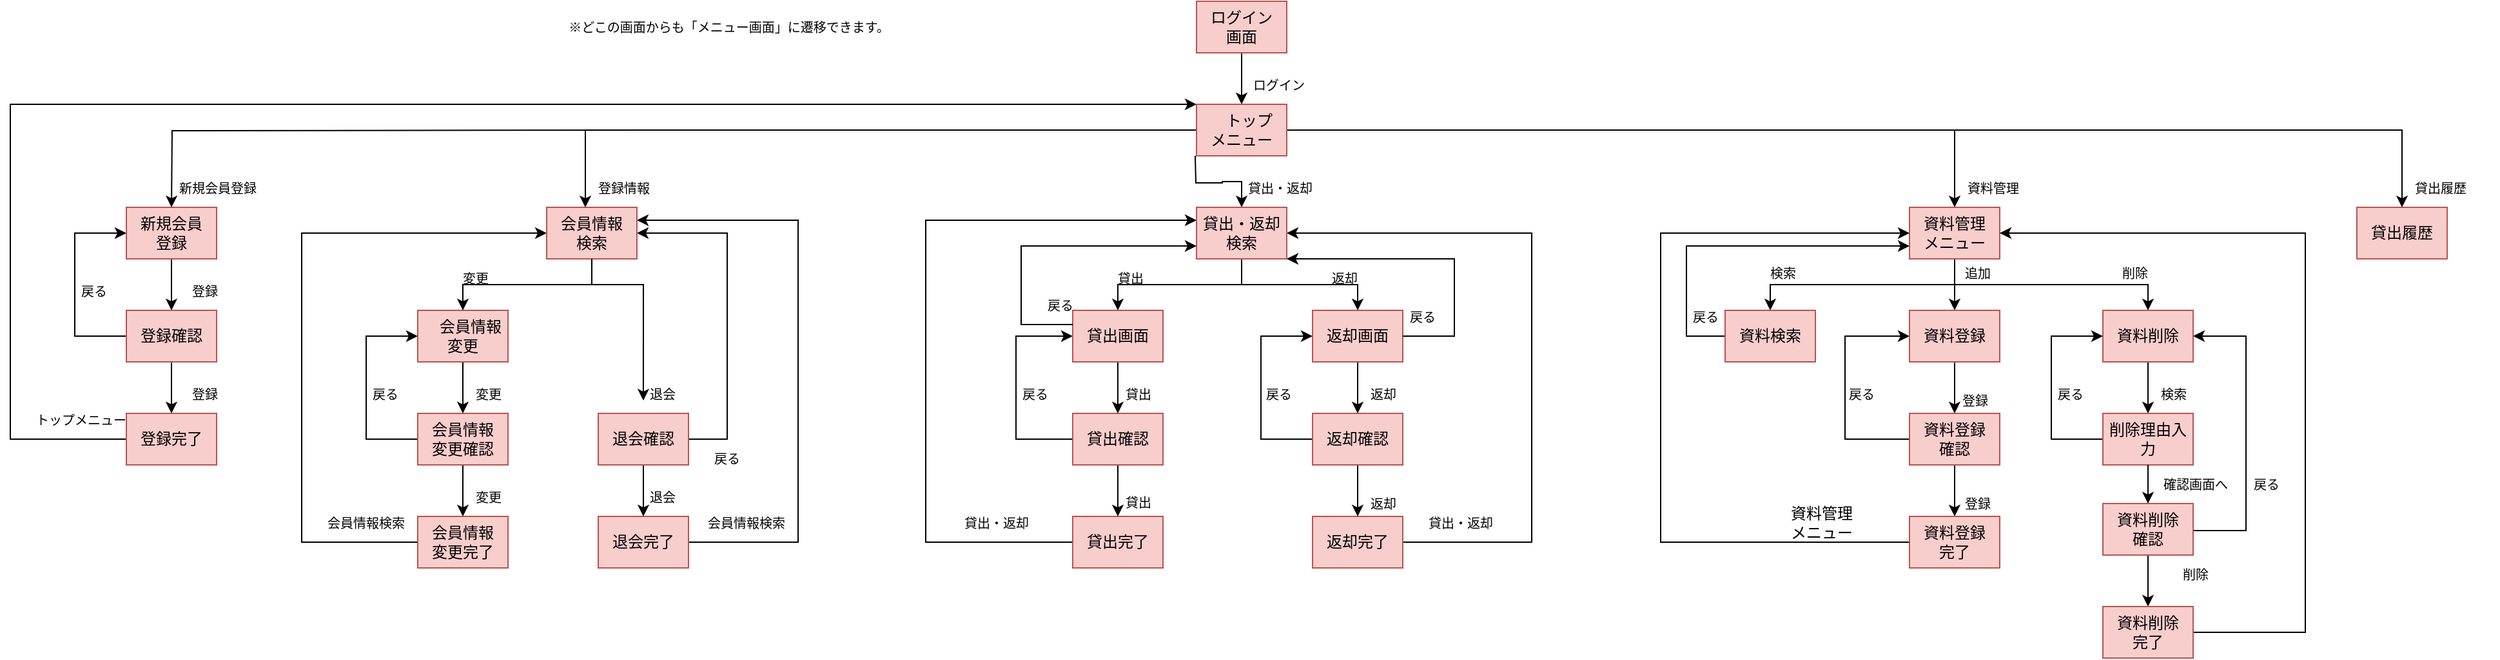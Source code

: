 <mxfile version="18.0.6" type="device"><diagram id="9Nh7tgNJUgiYz6PCQQQp" name="ページ1"><mxGraphModel dx="2391" dy="991" grid="1" gridSize="10" guides="1" tooltips="1" connect="1" arrows="1" fold="1" page="1" pageScale="1" pageWidth="827" pageHeight="1169" math="0" shadow="0"><root><mxCell id="0"/><mxCell id="1" parent="0"/><mxCell id="ma3oGzCHcFmiAK78a1HV-48" style="edgeStyle=orthogonalEdgeStyle;rounded=0;orthogonalLoop=1;jettySize=auto;html=1;exitX=0.5;exitY=1;exitDx=0;exitDy=0;entryX=0.5;entryY=0;entryDx=0;entryDy=0;fontSize=8;" parent="1" source="7upIanebilBCot8966fq-4" target="ma3oGzCHcFmiAK78a1HV-42" edge="1"><mxGeometry relative="1" as="geometry"/></mxCell><mxCell id="7upIanebilBCot8966fq-4" value="ログイン&lt;br&gt;画面" style="rounded=0;whiteSpace=wrap;html=1;fillColor=#f8cecc;strokeColor=#b85450;" parent="1" vertex="1"><mxGeometry x="520" y="40" width="70" height="40" as="geometry"/></mxCell><mxCell id="ma3oGzCHcFmiAK78a1HV-76" style="edgeStyle=orthogonalEdgeStyle;rounded=0;orthogonalLoop=1;jettySize=auto;html=1;fontSize=8;" parent="1" source="7upIanebilBCot8966fq-5" target="ma3oGzCHcFmiAK78a1HV-30" edge="1"><mxGeometry relative="1" as="geometry"><Array as="points"><mxPoint x="1108" y="260"/><mxPoint x="965" y="260"/></Array></mxGeometry></mxCell><mxCell id="ma3oGzCHcFmiAK78a1HV-77" style="edgeStyle=orthogonalEdgeStyle;rounded=0;orthogonalLoop=1;jettySize=auto;html=1;entryX=0.5;entryY=0;entryDx=0;entryDy=0;fontSize=8;" parent="1" source="7upIanebilBCot8966fq-5" target="ma3oGzCHcFmiAK78a1HV-29" edge="1"><mxGeometry relative="1" as="geometry"><Array as="points"><mxPoint x="1108" y="250"/><mxPoint x="1108" y="250"/></Array></mxGeometry></mxCell><mxCell id="ma3oGzCHcFmiAK78a1HV-78" style="edgeStyle=orthogonalEdgeStyle;rounded=0;orthogonalLoop=1;jettySize=auto;html=1;fontSize=8;" parent="1" source="7upIanebilBCot8966fq-5" target="ma3oGzCHcFmiAK78a1HV-27" edge="1"><mxGeometry relative="1" as="geometry"><Array as="points"><mxPoint x="1108" y="260"/><mxPoint x="1258" y="260"/></Array></mxGeometry></mxCell><mxCell id="7upIanebilBCot8966fq-5" value="資料管理&lt;br&gt;メニュー" style="rounded=0;whiteSpace=wrap;html=1;fillColor=#f8cecc;strokeColor=#b85450;" parent="1" vertex="1"><mxGeometry x="1073" y="200" width="70" height="40" as="geometry"/></mxCell><mxCell id="ma3oGzCHcFmiAK78a1HV-50" value="" style="edgeStyle=orthogonalEdgeStyle;rounded=0;orthogonalLoop=1;jettySize=auto;html=1;fontSize=8;" parent="1" target="ma3oGzCHcFmiAK78a1HV-41" edge="1"><mxGeometry relative="1" as="geometry"><mxPoint x="519" y="160" as="sourcePoint"/></mxGeometry></mxCell><mxCell id="7upIanebilBCot8966fq-130" value="" style="edgeStyle=orthogonalEdgeStyle;rounded=0;orthogonalLoop=1;jettySize=auto;html=1;" parent="1" edge="1"><mxGeometry relative="1" as="geometry"><mxPoint x="690" y="565" as="targetPoint"/></mxGeometry></mxCell><mxCell id="7upIanebilBCot8966fq-110" style="edgeStyle=orthogonalEdgeStyle;rounded=0;orthogonalLoop=1;jettySize=auto;html=1;entryX=0.5;entryY=0;entryDx=0;entryDy=0;" parent="1" edge="1"><mxGeometry relative="1" as="geometry"><Array as="points"><mxPoint x="420" y="365"/></Array><mxPoint x="420" y="465" as="targetPoint"/></mxGeometry></mxCell><mxCell id="7upIanebilBCot8966fq-131" value="" style="edgeStyle=orthogonalEdgeStyle;rounded=0;orthogonalLoop=1;jettySize=auto;html=1;" parent="1" edge="1"><mxGeometry relative="1" as="geometry"><mxPoint x="780" y="565" as="targetPoint"/></mxGeometry></mxCell><mxCell id="7upIanebilBCot8966fq-129" value="" style="edgeStyle=orthogonalEdgeStyle;rounded=0;orthogonalLoop=1;jettySize=auto;html=1;" parent="1" edge="1"><mxGeometry relative="1" as="geometry"><mxPoint x="600" y="565" as="targetPoint"/></mxGeometry></mxCell><mxCell id="ma3oGzCHcFmiAK78a1HV-145" value="" style="edgeStyle=orthogonalEdgeStyle;rounded=0;orthogonalLoop=1;jettySize=auto;html=1;fontSize=10;entryX=0;entryY=0.25;entryDx=0;entryDy=0;" parent="1" source="ma3oGzCHcFmiAK78a1HV-13" target="ma3oGzCHcFmiAK78a1HV-41" edge="1"><mxGeometry relative="1" as="geometry"><mxPoint x="340" y="200" as="targetPoint"/><Array as="points"><mxPoint x="310" y="460"/><mxPoint x="310" y="210"/></Array></mxGeometry></mxCell><mxCell id="ma3oGzCHcFmiAK78a1HV-13" value="貸出完了" style="rounded=0;whiteSpace=wrap;html=1;fillColor=#f8cecc;strokeColor=#b85450;" parent="1" vertex="1"><mxGeometry x="424" y="440" width="70" height="40" as="geometry"/></mxCell><mxCell id="hoo5mwHV1WAiDPRfAtjL-21" style="edgeStyle=orthogonalEdgeStyle;rounded=0;orthogonalLoop=1;jettySize=auto;html=1;entryX=1;entryY=0.5;entryDx=0;entryDy=0;" parent="1" source="ma3oGzCHcFmiAK78a1HV-15" target="ma3oGzCHcFmiAK78a1HV-41" edge="1"><mxGeometry relative="1" as="geometry"><mxPoint x="800" y="220" as="targetPoint"/><Array as="points"><mxPoint x="780" y="460"/><mxPoint x="780" y="220"/></Array></mxGeometry></mxCell><mxCell id="ma3oGzCHcFmiAK78a1HV-15" value="返却完了" style="rounded=0;whiteSpace=wrap;html=1;fillColor=#f8cecc;strokeColor=#b85450;" parent="1" vertex="1"><mxGeometry x="610" y="440" width="70" height="40" as="geometry"/></mxCell><mxCell id="ma3oGzCHcFmiAK78a1HV-140" value="" style="edgeStyle=orthogonalEdgeStyle;rounded=0;orthogonalLoop=1;jettySize=auto;html=1;fontSize=10;entryX=0;entryY=0.5;entryDx=0;entryDy=0;" parent="1" source="ma3oGzCHcFmiAK78a1HV-16" target="ma3oGzCHcFmiAK78a1HV-32" edge="1"><mxGeometry relative="1" as="geometry"><mxPoint x="-164" y="230" as="targetPoint"/><Array as="points"><mxPoint x="-174" y="460"/><mxPoint x="-174" y="220"/></Array></mxGeometry></mxCell><mxCell id="ma3oGzCHcFmiAK78a1HV-16" value="会員情報&lt;br&gt;変更完了" style="rounded=0;whiteSpace=wrap;html=1;fillColor=#f8cecc;strokeColor=#b85450;" parent="1" vertex="1"><mxGeometry x="-84" y="440" width="70" height="40" as="geometry"/></mxCell><mxCell id="ma3oGzCHcFmiAK78a1HV-141" value="" style="edgeStyle=orthogonalEdgeStyle;rounded=0;orthogonalLoop=1;jettySize=auto;html=1;fontSize=10;entryX=1;entryY=0.25;entryDx=0;entryDy=0;" parent="1" source="ma3oGzCHcFmiAK78a1HV-17" target="ma3oGzCHcFmiAK78a1HV-32" edge="1"><mxGeometry relative="1" as="geometry"><mxPoint x="171" y="230" as="targetPoint"/><Array as="points"><mxPoint x="211" y="460"/><mxPoint x="211" y="210"/></Array></mxGeometry></mxCell><mxCell id="ma3oGzCHcFmiAK78a1HV-17" value="退会完了" style="rounded=0;whiteSpace=wrap;html=1;fillColor=#f8cecc;strokeColor=#b85450;" parent="1" vertex="1"><mxGeometry x="56" y="440" width="70" height="40" as="geometry"/></mxCell><mxCell id="ma3oGzCHcFmiAK78a1HV-64" value="" style="edgeStyle=orthogonalEdgeStyle;rounded=0;orthogonalLoop=1;jettySize=auto;html=1;fontSize=8;" parent="1" source="ma3oGzCHcFmiAK78a1HV-18" target="ma3oGzCHcFmiAK78a1HV-17" edge="1"><mxGeometry relative="1" as="geometry"/></mxCell><mxCell id="ma3oGzCHcFmiAK78a1HV-100" style="edgeStyle=orthogonalEdgeStyle;rounded=0;orthogonalLoop=1;jettySize=auto;html=1;fontSize=10;" parent="1" source="ma3oGzCHcFmiAK78a1HV-18" target="ma3oGzCHcFmiAK78a1HV-32" edge="1"><mxGeometry relative="1" as="geometry"><Array as="points"><mxPoint x="156" y="380"/><mxPoint x="156" y="220"/></Array><mxPoint x="106" y="220" as="targetPoint"/></mxGeometry></mxCell><mxCell id="ma3oGzCHcFmiAK78a1HV-18" value="退会確認" style="rounded=0;whiteSpace=wrap;html=1;fillColor=#f8cecc;strokeColor=#b85450;" parent="1" vertex="1"><mxGeometry x="56" y="360" width="70" height="40" as="geometry"/></mxCell><mxCell id="ma3oGzCHcFmiAK78a1HV-62" value="" style="edgeStyle=orthogonalEdgeStyle;rounded=0;orthogonalLoop=1;jettySize=auto;html=1;fontSize=8;" parent="1" source="ma3oGzCHcFmiAK78a1HV-19" target="ma3oGzCHcFmiAK78a1HV-16" edge="1"><mxGeometry relative="1" as="geometry"/></mxCell><mxCell id="ma3oGzCHcFmiAK78a1HV-96" style="edgeStyle=orthogonalEdgeStyle;rounded=0;orthogonalLoop=1;jettySize=auto;html=1;entryX=0;entryY=0.5;entryDx=0;entryDy=0;fontSize=10;" parent="1" source="ma3oGzCHcFmiAK78a1HV-19" target="ma3oGzCHcFmiAK78a1HV-24" edge="1"><mxGeometry relative="1" as="geometry"><Array as="points"><mxPoint x="-124" y="380"/><mxPoint x="-124" y="300"/></Array></mxGeometry></mxCell><mxCell id="ma3oGzCHcFmiAK78a1HV-19" value="会員情報&lt;br&gt;変更確認" style="rounded=0;whiteSpace=wrap;html=1;fillColor=#f8cecc;strokeColor=#b85450;" parent="1" vertex="1"><mxGeometry x="-84" y="360" width="70" height="40" as="geometry"/></mxCell><mxCell id="ma3oGzCHcFmiAK78a1HV-73" value="" style="edgeStyle=orthogonalEdgeStyle;rounded=0;orthogonalLoop=1;jettySize=auto;html=1;fontSize=8;" parent="1" source="ma3oGzCHcFmiAK78a1HV-20" edge="1"><mxGeometry relative="1" as="geometry"><mxPoint x="645" y="440" as="targetPoint"/></mxGeometry></mxCell><mxCell id="ma3oGzCHcFmiAK78a1HV-112" style="edgeStyle=orthogonalEdgeStyle;rounded=0;orthogonalLoop=1;jettySize=auto;html=1;entryX=0;entryY=0.5;entryDx=0;entryDy=0;fontSize=10;" parent="1" source="ma3oGzCHcFmiAK78a1HV-20" target="ma3oGzCHcFmiAK78a1HV-23" edge="1"><mxGeometry relative="1" as="geometry"><Array as="points"><mxPoint x="570" y="380"/><mxPoint x="570" y="300"/></Array></mxGeometry></mxCell><mxCell id="ma3oGzCHcFmiAK78a1HV-20" value="返却確認&lt;br&gt;" style="rounded=0;whiteSpace=wrap;html=1;fillColor=#f8cecc;strokeColor=#b85450;" parent="1" vertex="1"><mxGeometry x="610" y="360" width="70" height="40" as="geometry"/></mxCell><mxCell id="ma3oGzCHcFmiAK78a1HV-110" style="edgeStyle=orthogonalEdgeStyle;rounded=0;orthogonalLoop=1;jettySize=auto;html=1;entryX=0;entryY=0.5;entryDx=0;entryDy=0;fontSize=10;" parent="1" source="ma3oGzCHcFmiAK78a1HV-21" target="ma3oGzCHcFmiAK78a1HV-22" edge="1"><mxGeometry relative="1" as="geometry"><Array as="points"><mxPoint x="380" y="380"/><mxPoint x="380" y="300"/></Array></mxGeometry></mxCell><mxCell id="pxoUyYIL2B-OBRrhjIuP-4" style="edgeStyle=orthogonalEdgeStyle;rounded=0;orthogonalLoop=1;jettySize=auto;html=1;entryX=0.5;entryY=0;entryDx=0;entryDy=0;" parent="1" source="ma3oGzCHcFmiAK78a1HV-21" target="ma3oGzCHcFmiAK78a1HV-13" edge="1"><mxGeometry relative="1" as="geometry"/></mxCell><mxCell id="ma3oGzCHcFmiAK78a1HV-21" value="貸出確認" style="rounded=0;whiteSpace=wrap;html=1;fillColor=#f8cecc;strokeColor=#b85450;" parent="1" vertex="1"><mxGeometry x="424" y="360" width="70" height="40" as="geometry"/></mxCell><mxCell id="ma3oGzCHcFmiAK78a1HV-67" value="" style="edgeStyle=orthogonalEdgeStyle;rounded=0;orthogonalLoop=1;jettySize=auto;html=1;fontSize=8;" parent="1" source="ma3oGzCHcFmiAK78a1HV-22" target="ma3oGzCHcFmiAK78a1HV-21" edge="1"><mxGeometry relative="1" as="geometry"/></mxCell><mxCell id="ma3oGzCHcFmiAK78a1HV-22" value="貸出画面" style="rounded=0;whiteSpace=wrap;html=1;fillColor=#f8cecc;strokeColor=#b85450;" parent="1" vertex="1"><mxGeometry x="424" y="280" width="70" height="40" as="geometry"/></mxCell><mxCell id="ma3oGzCHcFmiAK78a1HV-72" value="" style="edgeStyle=orthogonalEdgeStyle;rounded=0;orthogonalLoop=1;jettySize=auto;html=1;fontSize=8;" parent="1" source="ma3oGzCHcFmiAK78a1HV-23" target="ma3oGzCHcFmiAK78a1HV-20" edge="1"><mxGeometry relative="1" as="geometry"/></mxCell><mxCell id="ma3oGzCHcFmiAK78a1HV-23" value="返却画面" style="rounded=0;whiteSpace=wrap;html=1;fillColor=#f8cecc;strokeColor=#b85450;" parent="1" vertex="1"><mxGeometry x="610" y="280" width="70" height="40" as="geometry"/></mxCell><mxCell id="ma3oGzCHcFmiAK78a1HV-61" value="" style="edgeStyle=orthogonalEdgeStyle;rounded=0;orthogonalLoop=1;jettySize=auto;html=1;fontSize=8;" parent="1" source="ma3oGzCHcFmiAK78a1HV-24" target="ma3oGzCHcFmiAK78a1HV-19" edge="1"><mxGeometry relative="1" as="geometry"/></mxCell><mxCell id="ma3oGzCHcFmiAK78a1HV-24" value="　会員情報　変更" style="rounded=0;whiteSpace=wrap;html=1;fillColor=#f8cecc;strokeColor=#b85450;" parent="1" vertex="1"><mxGeometry x="-84" y="280" width="70" height="40" as="geometry"/></mxCell><mxCell id="ma3oGzCHcFmiAK78a1HV-82" value="" style="edgeStyle=orthogonalEdgeStyle;rounded=0;orthogonalLoop=1;jettySize=auto;html=1;fontSize=8;" parent="1" source="ma3oGzCHcFmiAK78a1HV-26" target="ma3oGzCHcFmiAK78a1HV-44" edge="1"><mxGeometry relative="1" as="geometry"/></mxCell><mxCell id="ma3oGzCHcFmiAK78a1HV-127" style="edgeStyle=orthogonalEdgeStyle;rounded=0;orthogonalLoop=1;jettySize=auto;html=1;exitX=0;exitY=0.5;exitDx=0;exitDy=0;entryX=0;entryY=0.5;entryDx=0;entryDy=0;fontSize=10;" parent="1" source="ma3oGzCHcFmiAK78a1HV-26" target="ma3oGzCHcFmiAK78a1HV-29" edge="1"><mxGeometry relative="1" as="geometry"><Array as="points"><mxPoint x="1023" y="380"/><mxPoint x="1023" y="300"/></Array></mxGeometry></mxCell><mxCell id="ma3oGzCHcFmiAK78a1HV-26" value="資料登録&lt;br&gt;確認" style="rounded=0;whiteSpace=wrap;html=1;fillColor=#f8cecc;strokeColor=#b85450;" parent="1" vertex="1"><mxGeometry x="1073" y="360" width="70" height="40" as="geometry"/></mxCell><mxCell id="ma3oGzCHcFmiAK78a1HV-80" value="" style="edgeStyle=orthogonalEdgeStyle;rounded=0;orthogonalLoop=1;jettySize=auto;html=1;fontSize=8;" parent="1" source="ma3oGzCHcFmiAK78a1HV-27" target="ma3oGzCHcFmiAK78a1HV-28" edge="1"><mxGeometry relative="1" as="geometry"/></mxCell><mxCell id="ma3oGzCHcFmiAK78a1HV-27" value="資料削除" style="rounded=0;whiteSpace=wrap;html=1;fillColor=#f8cecc;strokeColor=#b85450;" parent="1" vertex="1"><mxGeometry x="1223" y="280" width="70" height="40" as="geometry"/></mxCell><mxCell id="ma3oGzCHcFmiAK78a1HV-83" value="" style="edgeStyle=orthogonalEdgeStyle;rounded=0;orthogonalLoop=1;jettySize=auto;html=1;fontSize=8;startArrow=none;" parent="1" source="SlVX39QgWKR0XsS2yAYo-1" target="ma3oGzCHcFmiAK78a1HV-45" edge="1"><mxGeometry relative="1" as="geometry"/></mxCell><mxCell id="ma3oGzCHcFmiAK78a1HV-128" style="edgeStyle=orthogonalEdgeStyle;rounded=0;orthogonalLoop=1;jettySize=auto;html=1;entryX=0;entryY=0.5;entryDx=0;entryDy=0;fontSize=10;" parent="1" source="ma3oGzCHcFmiAK78a1HV-28" target="ma3oGzCHcFmiAK78a1HV-27" edge="1"><mxGeometry relative="1" as="geometry"><Array as="points"><mxPoint x="1183" y="380"/><mxPoint x="1183" y="300"/></Array></mxGeometry></mxCell><mxCell id="ma3oGzCHcFmiAK78a1HV-28" value="削除理由入力" style="rounded=0;whiteSpace=wrap;html=1;fillColor=#f8cecc;strokeColor=#b85450;" parent="1" vertex="1"><mxGeometry x="1223" y="360" width="70" height="40" as="geometry"/></mxCell><mxCell id="ma3oGzCHcFmiAK78a1HV-79" value="" style="edgeStyle=orthogonalEdgeStyle;rounded=0;orthogonalLoop=1;jettySize=auto;html=1;fontSize=8;" parent="1" source="ma3oGzCHcFmiAK78a1HV-29" target="ma3oGzCHcFmiAK78a1HV-26" edge="1"><mxGeometry relative="1" as="geometry"/></mxCell><mxCell id="ma3oGzCHcFmiAK78a1HV-29" value="資料登録" style="rounded=0;whiteSpace=wrap;html=1;fillColor=#f8cecc;strokeColor=#b85450;" parent="1" vertex="1"><mxGeometry x="1073" y="280" width="70" height="40" as="geometry"/></mxCell><mxCell id="ma3oGzCHcFmiAK78a1HV-81" value="" style="edgeStyle=orthogonalEdgeStyle;rounded=0;orthogonalLoop=1;jettySize=auto;html=1;fontSize=8;entryX=0;entryY=0.75;entryDx=0;entryDy=0;" parent="1" source="ma3oGzCHcFmiAK78a1HV-30" target="7upIanebilBCot8966fq-5" edge="1"><mxGeometry relative="1" as="geometry"><mxPoint x="910" y="230" as="targetPoint"/><Array as="points"><mxPoint x="900" y="300"/><mxPoint x="900" y="230"/></Array></mxGeometry></mxCell><mxCell id="ma3oGzCHcFmiAK78a1HV-30" value="資料検索" style="rounded=0;whiteSpace=wrap;html=1;fillColor=#f8cecc;strokeColor=#b85450;" parent="1" vertex="1"><mxGeometry x="930" y="280" width="70" height="40" as="geometry"/></mxCell><mxCell id="ma3oGzCHcFmiAK78a1HV-59" style="edgeStyle=orthogonalEdgeStyle;rounded=0;orthogonalLoop=1;jettySize=auto;html=1;entryX=0.5;entryY=0;entryDx=0;entryDy=0;fontSize=8;exitX=0.5;exitY=1;exitDx=0;exitDy=0;" parent="1" source="ma3oGzCHcFmiAK78a1HV-32" target="ma3oGzCHcFmiAK78a1HV-24" edge="1"><mxGeometry relative="1" as="geometry"><mxPoint x="-9" y="240" as="sourcePoint"/></mxGeometry></mxCell><mxCell id="ma3oGzCHcFmiAK78a1HV-60" style="edgeStyle=orthogonalEdgeStyle;rounded=0;orthogonalLoop=1;jettySize=auto;html=1;entryX=0.333;entryY=0.667;entryDx=0;entryDy=0;fontSize=8;entryPerimeter=0;startArrow=none;" parent="1" target="ma3oGzCHcFmiAK78a1HV-107" edge="1"><mxGeometry relative="1" as="geometry"><mxPoint x="91" y="280" as="targetPoint"/><Array as="points"><mxPoint x="51" y="260"/><mxPoint x="91" y="260"/></Array><mxPoint x="56" y="260" as="sourcePoint"/></mxGeometry></mxCell><mxCell id="ma3oGzCHcFmiAK78a1HV-32" value="会員情報&lt;br&gt;検索" style="rounded=0;whiteSpace=wrap;html=1;fillColor=#f8cecc;strokeColor=#b85450;" parent="1" vertex="1"><mxGeometry x="16" y="200" width="70" height="40" as="geometry"/></mxCell><mxCell id="ma3oGzCHcFmiAK78a1HV-37" value="貸出履歴" style="rounded=0;whiteSpace=wrap;html=1;fillColor=#f8cecc;strokeColor=#b85450;" parent="1" vertex="1"><mxGeometry x="1420" y="200" width="70" height="40" as="geometry"/></mxCell><mxCell id="ma3oGzCHcFmiAK78a1HV-56" value="" style="edgeStyle=orthogonalEdgeStyle;rounded=0;orthogonalLoop=1;jettySize=auto;html=1;fontSize=8;" parent="1" source="ma3oGzCHcFmiAK78a1HV-38" target="ma3oGzCHcFmiAK78a1HV-39" edge="1"><mxGeometry relative="1" as="geometry"/></mxCell><mxCell id="ma3oGzCHcFmiAK78a1HV-38" value="新規会員&lt;br&gt;登録" style="rounded=0;whiteSpace=wrap;html=1;fillColor=#f8cecc;strokeColor=#b85450;" parent="1" vertex="1"><mxGeometry x="-310" y="200" width="70" height="40" as="geometry"/></mxCell><mxCell id="ma3oGzCHcFmiAK78a1HV-57" value="" style="edgeStyle=orthogonalEdgeStyle;rounded=0;orthogonalLoop=1;jettySize=auto;html=1;fontSize=8;" parent="1" source="ma3oGzCHcFmiAK78a1HV-39" target="ma3oGzCHcFmiAK78a1HV-40" edge="1"><mxGeometry relative="1" as="geometry"/></mxCell><mxCell id="ma3oGzCHcFmiAK78a1HV-94" style="edgeStyle=orthogonalEdgeStyle;rounded=0;orthogonalLoop=1;jettySize=auto;html=1;entryX=0;entryY=0.5;entryDx=0;entryDy=0;fontSize=10;" parent="1" source="ma3oGzCHcFmiAK78a1HV-39" target="ma3oGzCHcFmiAK78a1HV-38" edge="1"><mxGeometry relative="1" as="geometry"><Array as="points"><mxPoint x="-350" y="300"/><mxPoint x="-350" y="220"/></Array></mxGeometry></mxCell><mxCell id="ma3oGzCHcFmiAK78a1HV-39" value="登録確認" style="rounded=0;whiteSpace=wrap;html=1;fillColor=#f8cecc;strokeColor=#b85450;" parent="1" vertex="1"><mxGeometry x="-310" y="280" width="70" height="40" as="geometry"/></mxCell><mxCell id="ma3oGzCHcFmiAK78a1HV-136" value="" style="edgeStyle=orthogonalEdgeStyle;rounded=0;orthogonalLoop=1;jettySize=auto;html=1;fontSize=10;entryX=0;entryY=0;entryDx=0;entryDy=0;" parent="1" source="ma3oGzCHcFmiAK78a1HV-40" target="ma3oGzCHcFmiAK78a1HV-42" edge="1"><mxGeometry relative="1" as="geometry"><mxPoint x="424" y="120" as="targetPoint"/><Array as="points"><mxPoint x="-400" y="380"/><mxPoint x="-400" y="120"/></Array></mxGeometry></mxCell><mxCell id="ma3oGzCHcFmiAK78a1HV-40" value="登録完了&lt;br&gt;" style="rounded=0;whiteSpace=wrap;html=1;fillColor=#f8cecc;strokeColor=#b85450;" parent="1" vertex="1"><mxGeometry x="-310" y="360" width="70" height="40" as="geometry"/></mxCell><mxCell id="ma3oGzCHcFmiAK78a1HV-65" style="edgeStyle=orthogonalEdgeStyle;rounded=0;orthogonalLoop=1;jettySize=auto;html=1;entryX=0.5;entryY=0;entryDx=0;entryDy=0;fontSize=8;" parent="1" source="ma3oGzCHcFmiAK78a1HV-41" target="ma3oGzCHcFmiAK78a1HV-22" edge="1"><mxGeometry relative="1" as="geometry"><Array as="points"><mxPoint x="555" y="260"/><mxPoint x="459" y="260"/></Array></mxGeometry></mxCell><mxCell id="ma3oGzCHcFmiAK78a1HV-71" style="edgeStyle=orthogonalEdgeStyle;rounded=0;orthogonalLoop=1;jettySize=auto;html=1;entryX=0.5;entryY=0;entryDx=0;entryDy=0;fontSize=8;" parent="1" source="ma3oGzCHcFmiAK78a1HV-41" target="ma3oGzCHcFmiAK78a1HV-23" edge="1"><mxGeometry relative="1" as="geometry"><Array as="points"><mxPoint x="555" y="260"/><mxPoint x="645" y="260"/></Array></mxGeometry></mxCell><mxCell id="ma3oGzCHcFmiAK78a1HV-41" value="貸出・返却&lt;br&gt;検索" style="rounded=0;whiteSpace=wrap;html=1;fillColor=#f8cecc;strokeColor=#b85450;" parent="1" vertex="1"><mxGeometry x="520" y="200" width="70" height="40" as="geometry"/></mxCell><mxCell id="ma3oGzCHcFmiAK78a1HV-51" style="edgeStyle=orthogonalEdgeStyle;rounded=0;orthogonalLoop=1;jettySize=auto;html=1;entryX=0.5;entryY=0;entryDx=0;entryDy=0;fontSize=8;" parent="1" source="ma3oGzCHcFmiAK78a1HV-42" target="ma3oGzCHcFmiAK78a1HV-37" edge="1"><mxGeometry relative="1" as="geometry"/></mxCell><mxCell id="ma3oGzCHcFmiAK78a1HV-53" style="edgeStyle=orthogonalEdgeStyle;rounded=0;orthogonalLoop=1;jettySize=auto;html=1;entryX=0.5;entryY=0;entryDx=0;entryDy=0;fontSize=8;" parent="1" edge="1"><mxGeometry relative="1" as="geometry"><mxPoint x="94" y="140" as="sourcePoint"/><mxPoint x="-275" y="200" as="targetPoint"/></mxGeometry></mxCell><mxCell id="ma3oGzCHcFmiAK78a1HV-54" style="edgeStyle=orthogonalEdgeStyle;rounded=0;orthogonalLoop=1;jettySize=auto;html=1;entryX=0.25;entryY=1;entryDx=0;entryDy=0;fontSize=8;" parent="1" source="ma3oGzCHcFmiAK78a1HV-42" target="ma3oGzCHcFmiAK78a1HV-86" edge="1"><mxGeometry relative="1" as="geometry"><mxPoint x="265" y="200" as="targetPoint"/><Array as="points"><mxPoint x="46" y="140"/></Array></mxGeometry></mxCell><mxCell id="ma3oGzCHcFmiAK78a1HV-119" style="edgeStyle=orthogonalEdgeStyle;rounded=0;orthogonalLoop=1;jettySize=auto;html=1;entryX=0.5;entryY=0;entryDx=0;entryDy=0;fontSize=10;" parent="1" source="ma3oGzCHcFmiAK78a1HV-42" target="7upIanebilBCot8966fq-5" edge="1"><mxGeometry relative="1" as="geometry"/></mxCell><mxCell id="ma3oGzCHcFmiAK78a1HV-42" value="　トップ　　　　　メニュー" style="rounded=0;whiteSpace=wrap;html=1;fillColor=#f8cecc;strokeColor=#b85450;" parent="1" vertex="1"><mxGeometry x="520" y="120" width="70" height="40" as="geometry"/></mxCell><mxCell id="ma3oGzCHcFmiAK78a1HV-162" value="" style="edgeStyle=orthogonalEdgeStyle;rounded=0;orthogonalLoop=1;jettySize=auto;html=1;fontSize=10;entryX=0;entryY=0.5;entryDx=0;entryDy=0;" parent="1" source="ma3oGzCHcFmiAK78a1HV-44" target="7upIanebilBCot8966fq-5" edge="1"><mxGeometry relative="1" as="geometry"><mxPoint x="870" y="180" as="targetPoint"/><Array as="points"><mxPoint x="880" y="460"/><mxPoint x="880" y="220"/></Array></mxGeometry></mxCell><mxCell id="ma3oGzCHcFmiAK78a1HV-44" value="資料登録&lt;br&gt;完了" style="rounded=0;whiteSpace=wrap;html=1;fillColor=#f8cecc;strokeColor=#b85450;" parent="1" vertex="1"><mxGeometry x="1073" y="440" width="70" height="40" as="geometry"/></mxCell><mxCell id="ma3oGzCHcFmiAK78a1HV-163" value="" style="edgeStyle=orthogonalEdgeStyle;rounded=0;orthogonalLoop=1;jettySize=auto;html=1;fontSize=10;entryX=1;entryY=0.5;entryDx=0;entryDy=0;" parent="1" source="ma3oGzCHcFmiAK78a1HV-45" target="7upIanebilBCot8966fq-5" edge="1"><mxGeometry relative="1" as="geometry"><mxPoint x="1310" y="210" as="targetPoint"/><Array as="points"><mxPoint x="1380" y="530"/><mxPoint x="1380" y="220"/></Array></mxGeometry></mxCell><mxCell id="ma3oGzCHcFmiAK78a1HV-45" value="資料削除&lt;br&gt;完了" style="rounded=0;whiteSpace=wrap;html=1;fillColor=#f8cecc;strokeColor=#b85450;" parent="1" vertex="1"><mxGeometry x="1223" y="510" width="70" height="40" as="geometry"/></mxCell><mxCell id="ma3oGzCHcFmiAK78a1HV-85" value="&lt;font style=&quot;font-size: 10px;&quot;&gt;新規会員登録&lt;/font&gt;" style="text;html=1;strokeColor=none;fillColor=none;align=center;verticalAlign=middle;whiteSpace=wrap;rounded=0;fontSize=8;" parent="1" vertex="1"><mxGeometry x="-284" y="170" width="90" height="30" as="geometry"/></mxCell><mxCell id="ma3oGzCHcFmiAK78a1HV-86" value="&lt;font style=&quot;font-size: 10px;&quot;&gt;登録情報&lt;/font&gt;" style="text;html=1;strokeColor=none;fillColor=none;align=center;verticalAlign=middle;whiteSpace=wrap;rounded=0;fontSize=8;" parent="1" vertex="1"><mxGeometry x="16" y="170" width="120" height="30" as="geometry"/></mxCell><mxCell id="ma3oGzCHcFmiAK78a1HV-87" value="&lt;font style=&quot;font-size: 10px;&quot;&gt;貸出・返却&lt;/font&gt;" style="text;html=1;strokeColor=none;fillColor=none;align=center;verticalAlign=middle;whiteSpace=wrap;rounded=0;fontSize=8;" parent="1" vertex="1"><mxGeometry x="540" y="170" width="90" height="30" as="geometry"/></mxCell><mxCell id="ma3oGzCHcFmiAK78a1HV-88" value="&lt;font style=&quot;font-size: 10px;&quot;&gt;資料管理&lt;/font&gt;" style="text;html=1;strokeColor=none;fillColor=none;align=center;verticalAlign=middle;whiteSpace=wrap;rounded=0;fontSize=8;" parent="1" vertex="1"><mxGeometry x="1093" y="170" width="90" height="30" as="geometry"/></mxCell><mxCell id="ma3oGzCHcFmiAK78a1HV-89" value="&lt;font style=&quot;font-size: 10px;&quot;&gt;貸出履歴&lt;/font&gt;" style="text;html=1;strokeColor=none;fillColor=none;align=center;verticalAlign=middle;whiteSpace=wrap;rounded=0;fontSize=8;" parent="1" vertex="1"><mxGeometry x="1440" y="170" width="90" height="30" as="geometry"/></mxCell><mxCell id="ma3oGzCHcFmiAK78a1HV-90" value="&lt;span style=&quot;font-size: 10px;&quot;&gt;登録&lt;/span&gt;" style="text;html=1;strokeColor=none;fillColor=none;align=center;verticalAlign=middle;whiteSpace=wrap;rounded=0;fontSize=8;" parent="1" vertex="1"><mxGeometry x="-294" y="250" width="90" height="30" as="geometry"/></mxCell><mxCell id="ma3oGzCHcFmiAK78a1HV-91" value="&lt;span style=&quot;font-size: 10px;&quot;&gt;登録&lt;/span&gt;" style="text;html=1;strokeColor=none;fillColor=none;align=center;verticalAlign=middle;whiteSpace=wrap;rounded=0;fontSize=8;" parent="1" vertex="1"><mxGeometry x="-294" y="330" width="90" height="30" as="geometry"/></mxCell><mxCell id="ma3oGzCHcFmiAK78a1HV-93" value="&lt;font style=&quot;font-size: 10px;&quot;&gt;ログイン&lt;/font&gt;" style="text;html=1;strokeColor=none;fillColor=none;align=center;verticalAlign=middle;whiteSpace=wrap;rounded=0;fontSize=8;" parent="1" vertex="1"><mxGeometry x="539" y="90" width="90" height="30" as="geometry"/></mxCell><mxCell id="ma3oGzCHcFmiAK78a1HV-95" value="&lt;span style=&quot;font-size: 10px;&quot;&gt;戻る&lt;/span&gt;" style="text;html=1;strokeColor=none;fillColor=none;align=center;verticalAlign=middle;whiteSpace=wrap;rounded=0;fontSize=8;" parent="1" vertex="1"><mxGeometry x="-380" y="250" width="90" height="30" as="geometry"/></mxCell><mxCell id="ma3oGzCHcFmiAK78a1HV-97" value="&lt;span style=&quot;font-size: 10px;&quot;&gt;変更&lt;/span&gt;" style="text;html=1;strokeColor=none;fillColor=none;align=center;verticalAlign=middle;whiteSpace=wrap;rounded=0;fontSize=8;" parent="1" vertex="1"><mxGeometry x="-84" y="240" width="90" height="30" as="geometry"/></mxCell><mxCell id="ma3oGzCHcFmiAK78a1HV-98" value="&lt;span style=&quot;font-size: 10px;&quot;&gt;変更&lt;/span&gt;" style="text;html=1;strokeColor=none;fillColor=none;align=center;verticalAlign=middle;whiteSpace=wrap;rounded=0;fontSize=8;" parent="1" vertex="1"><mxGeometry x="-74" y="410" width="90" height="30" as="geometry"/></mxCell><mxCell id="ma3oGzCHcFmiAK78a1HV-99" value="&lt;span style=&quot;font-size: 10px;&quot;&gt;戻る&lt;/span&gt;" style="text;html=1;strokeColor=none;fillColor=none;align=center;verticalAlign=middle;whiteSpace=wrap;rounded=0;fontSize=8;" parent="1" vertex="1"><mxGeometry x="-154" y="330" width="90" height="30" as="geometry"/></mxCell><mxCell id="ma3oGzCHcFmiAK78a1HV-101" value="&lt;span style=&quot;font-size: 10px;&quot;&gt;戻る&lt;/span&gt;" style="text;html=1;strokeColor=none;fillColor=none;align=center;verticalAlign=middle;whiteSpace=wrap;rounded=0;fontSize=8;" parent="1" vertex="1"><mxGeometry x="111" y="380" width="90" height="30" as="geometry"/></mxCell><mxCell id="ma3oGzCHcFmiAK78a1HV-102" value="&lt;span style=&quot;font-size: 10px;&quot;&gt;退会&lt;/span&gt;" style="text;html=1;strokeColor=none;fillColor=none;align=center;verticalAlign=middle;whiteSpace=wrap;rounded=0;fontSize=8;" parent="1" vertex="1"><mxGeometry x="61" y="410" width="90" height="30" as="geometry"/></mxCell><mxCell id="ma3oGzCHcFmiAK78a1HV-106" value="&lt;span style=&quot;font-size: 10px;&quot;&gt;変更&lt;/span&gt;" style="text;html=1;strokeColor=none;fillColor=none;align=center;verticalAlign=middle;whiteSpace=wrap;rounded=0;fontSize=8;" parent="1" vertex="1"><mxGeometry x="-74" y="330" width="90" height="30" as="geometry"/></mxCell><mxCell id="ma3oGzCHcFmiAK78a1HV-107" value="&lt;span style=&quot;font-size: 10px;&quot;&gt;退会&lt;/span&gt;" style="text;html=1;strokeColor=none;fillColor=none;align=center;verticalAlign=middle;whiteSpace=wrap;rounded=0;fontSize=8;" parent="1" vertex="1"><mxGeometry x="61" y="330" width="90" height="30" as="geometry"/></mxCell><mxCell id="ma3oGzCHcFmiAK78a1HV-108" value="&lt;font style=&quot;font-size: 10px;&quot;&gt;貸出&lt;/font&gt;" style="text;html=1;strokeColor=none;fillColor=none;align=center;verticalAlign=middle;whiteSpace=wrap;rounded=0;fontSize=8;" parent="1" vertex="1"><mxGeometry x="424" y="240" width="90" height="30" as="geometry"/></mxCell><mxCell id="ma3oGzCHcFmiAK78a1HV-109" value="&lt;font style=&quot;font-size: 10px;&quot;&gt;返却&lt;/font&gt;" style="text;html=1;strokeColor=none;fillColor=none;align=center;verticalAlign=middle;whiteSpace=wrap;rounded=0;fontSize=8;" parent="1" vertex="1"><mxGeometry x="590" y="240" width="90" height="30" as="geometry"/></mxCell><mxCell id="ma3oGzCHcFmiAK78a1HV-111" value="&lt;span style=&quot;font-size: 10px;&quot;&gt;戻る&lt;/span&gt;" style="text;html=1;strokeColor=none;fillColor=none;align=center;verticalAlign=middle;whiteSpace=wrap;rounded=0;fontSize=8;" parent="1" vertex="1"><mxGeometry x="350" y="330" width="90" height="30" as="geometry"/></mxCell><mxCell id="ma3oGzCHcFmiAK78a1HV-113" value="&lt;span style=&quot;font-size: 10px;&quot;&gt;戻る&lt;/span&gt;" style="text;html=1;strokeColor=none;fillColor=none;align=center;verticalAlign=middle;whiteSpace=wrap;rounded=0;fontSize=8;" parent="1" vertex="1"><mxGeometry x="539" y="330" width="90" height="30" as="geometry"/></mxCell><mxCell id="ma3oGzCHcFmiAK78a1HV-116" value="&lt;span style=&quot;font-size: 10px;&quot;&gt;返却&lt;/span&gt;" style="text;html=1;strokeColor=none;fillColor=none;align=center;verticalAlign=middle;whiteSpace=wrap;rounded=0;fontSize=8;" parent="1" vertex="1"><mxGeometry x="620" y="415" width="90" height="30" as="geometry"/></mxCell><mxCell id="ma3oGzCHcFmiAK78a1HV-117" value="&lt;font style=&quot;font-size: 10px;&quot;&gt;貸出&lt;/font&gt;" style="text;html=1;strokeColor=none;fillColor=none;align=center;verticalAlign=middle;whiteSpace=wrap;rounded=0;fontSize=8;" parent="1" vertex="1"><mxGeometry x="430" y="330" width="90" height="30" as="geometry"/></mxCell><mxCell id="ma3oGzCHcFmiAK78a1HV-118" value="&lt;font style=&quot;font-size: 10px;&quot;&gt;返却&lt;/font&gt;" style="text;html=1;strokeColor=none;fillColor=none;align=center;verticalAlign=middle;whiteSpace=wrap;rounded=0;fontSize=8;" parent="1" vertex="1"><mxGeometry x="620" y="330" width="90" height="30" as="geometry"/></mxCell><mxCell id="ma3oGzCHcFmiAK78a1HV-120" value="&lt;font style=&quot;font-size: 10px;&quot;&gt;検索&lt;/font&gt;" style="text;html=1;strokeColor=none;fillColor=none;align=center;verticalAlign=middle;whiteSpace=wrap;rounded=0;fontSize=8;" parent="1" vertex="1"><mxGeometry x="930" y="236" width="90" height="30" as="geometry"/></mxCell><mxCell id="ma3oGzCHcFmiAK78a1HV-121" value="&lt;font style=&quot;font-size: 10px;&quot;&gt;追加&lt;/font&gt;" style="text;html=1;strokeColor=none;fillColor=none;align=center;verticalAlign=middle;whiteSpace=wrap;rounded=0;fontSize=8;" parent="1" vertex="1"><mxGeometry x="1081" y="236" width="90" height="30" as="geometry"/></mxCell><mxCell id="ma3oGzCHcFmiAK78a1HV-122" value="&lt;font style=&quot;font-size: 10px;&quot;&gt;削除&lt;/font&gt;" style="text;html=1;strokeColor=none;fillColor=none;align=center;verticalAlign=middle;whiteSpace=wrap;rounded=0;fontSize=8;" parent="1" vertex="1"><mxGeometry x="1203" y="236" width="90" height="30" as="geometry"/></mxCell><mxCell id="ma3oGzCHcFmiAK78a1HV-125" value="&lt;span style=&quot;font-size: 10px;&quot;&gt;登録&lt;/span&gt;" style="text;html=1;strokeColor=none;fillColor=none;align=center;verticalAlign=middle;whiteSpace=wrap;rounded=0;fontSize=8;" parent="1" vertex="1"><mxGeometry x="1079" y="335" width="90" height="30" as="geometry"/></mxCell><mxCell id="ma3oGzCHcFmiAK78a1HV-129" value="&lt;span style=&quot;font-size: 10px;&quot;&gt;検索&lt;/span&gt;" style="text;html=1;strokeColor=none;fillColor=none;align=center;verticalAlign=middle;whiteSpace=wrap;rounded=0;fontSize=8;" parent="1" vertex="1"><mxGeometry x="1233" y="330" width="90" height="30" as="geometry"/></mxCell><mxCell id="ma3oGzCHcFmiAK78a1HV-130" value="&lt;span style=&quot;font-size: 10px;&quot;&gt;登録&lt;/span&gt;" style="text;html=1;strokeColor=none;fillColor=none;align=center;verticalAlign=middle;whiteSpace=wrap;rounded=0;fontSize=8;" parent="1" vertex="1"><mxGeometry x="1081" y="415" width="90" height="30" as="geometry"/></mxCell><mxCell id="ma3oGzCHcFmiAK78a1HV-131" value="&lt;span style=&quot;font-size: 10px;&quot;&gt;確認画面へ&lt;/span&gt;" style="text;html=1;strokeColor=none;fillColor=none;align=center;verticalAlign=middle;whiteSpace=wrap;rounded=0;fontSize=8;" parent="1" vertex="1"><mxGeometry x="1250" y="400" width="90" height="30" as="geometry"/></mxCell><mxCell id="ma3oGzCHcFmiAK78a1HV-133" value="&lt;span style=&quot;font-size: 10px;&quot;&gt;戻る&lt;/span&gt;" style="text;html=1;strokeColor=none;fillColor=none;align=center;verticalAlign=middle;whiteSpace=wrap;rounded=0;fontSize=8;" parent="1" vertex="1"><mxGeometry x="991" y="330" width="90" height="30" as="geometry"/></mxCell><mxCell id="ma3oGzCHcFmiAK78a1HV-134" value="&lt;span style=&quot;font-size: 10px;&quot;&gt;戻る&lt;/span&gt;" style="text;html=1;strokeColor=none;fillColor=none;align=center;verticalAlign=middle;whiteSpace=wrap;rounded=0;fontSize=8;" parent="1" vertex="1"><mxGeometry x="1153" y="330" width="90" height="30" as="geometry"/></mxCell><mxCell id="ma3oGzCHcFmiAK78a1HV-137" value="&lt;font style=&quot;font-size: 10px;&quot;&gt;トップメニュー&lt;/font&gt;" style="text;html=1;strokeColor=none;fillColor=none;align=center;verticalAlign=middle;whiteSpace=wrap;rounded=0;fontSize=8;" parent="1" vertex="1"><mxGeometry x="-390" y="350" width="90" height="30" as="geometry"/></mxCell><mxCell id="ma3oGzCHcFmiAK78a1HV-142" value="&lt;font style=&quot;font-size: 10px;&quot;&gt;会員情報検索&lt;/font&gt;" style="text;html=1;strokeColor=none;fillColor=none;align=center;verticalAlign=middle;whiteSpace=wrap;rounded=0;fontSize=8;" parent="1" vertex="1"><mxGeometry x="-184" y="430" width="120" height="30" as="geometry"/></mxCell><mxCell id="ma3oGzCHcFmiAK78a1HV-143" value="&lt;span style=&quot;font-size: 10px;&quot;&gt;会員情報検索&lt;/span&gt;" style="text;html=1;strokeColor=none;fillColor=none;align=center;verticalAlign=middle;whiteSpace=wrap;rounded=0;fontSize=8;" parent="1" vertex="1"><mxGeometry x="111" y="430" width="120" height="30" as="geometry"/></mxCell><mxCell id="ma3oGzCHcFmiAK78a1HV-157" value="&lt;font style=&quot;font-size: 10px;&quot;&gt;貸出・返却&lt;/font&gt;" style="text;html=1;strokeColor=none;fillColor=none;align=center;verticalAlign=middle;whiteSpace=wrap;rounded=0;fontSize=8;" parent="1" vertex="1"><mxGeometry x="680" y="430" width="90" height="30" as="geometry"/></mxCell><mxCell id="ma3oGzCHcFmiAK78a1HV-164" value="&lt;font style=&quot;font-size: 10px;&quot;&gt;戻る&lt;/font&gt;" style="text;html=1;strokeColor=none;fillColor=none;align=center;verticalAlign=middle;whiteSpace=wrap;rounded=0;fontSize=8;" parent="1" vertex="1"><mxGeometry x="870" y="270" width="90" height="30" as="geometry"/></mxCell><mxCell id="ma3oGzCHcFmiAK78a1HV-165" value="&lt;span style=&quot;font-size: 12px;&quot;&gt;資料管理&lt;/span&gt;&lt;br style=&quot;font-size: 12px;&quot;&gt;&lt;span style=&quot;font-size: 12px;&quot;&gt;メニュー&lt;/span&gt;" style="text;html=1;strokeColor=none;fillColor=none;align=center;verticalAlign=middle;whiteSpace=wrap;rounded=0;fontSize=8;" parent="1" vertex="1"><mxGeometry x="960" y="430" width="90" height="30" as="geometry"/></mxCell><mxCell id="ma3oGzCHcFmiAK78a1HV-167" value="&lt;font style=&quot;font-size: 10px;&quot;&gt;※どこの画面からも「メニュー画面」に&lt;span style=&quot;background-color: initial;&quot;&gt;遷移&lt;/span&gt;&lt;span style=&quot;background-color: initial;&quot;&gt;できます。&lt;/span&gt;&lt;/font&gt;" style="text;html=1;strokeColor=none;fillColor=none;align=center;verticalAlign=middle;whiteSpace=wrap;rounded=0;fontSize=10;" parent="1" vertex="1"><mxGeometry x="20" y="45" width="275" height="30" as="geometry"/></mxCell><mxCell id="pxoUyYIL2B-OBRrhjIuP-5" value="&lt;font style=&quot;font-size: 10px;&quot;&gt;貸出・返却&lt;/font&gt;" style="text;html=1;strokeColor=none;fillColor=none;align=center;verticalAlign=middle;whiteSpace=wrap;rounded=0;fontSize=8;" parent="1" vertex="1"><mxGeometry x="320" y="430" width="90" height="30" as="geometry"/></mxCell><mxCell id="pxoUyYIL2B-OBRrhjIuP-6" value="&lt;span style=&quot;font-size: 10px;&quot;&gt;貸出&lt;/span&gt;" style="text;html=1;strokeColor=none;fillColor=none;align=center;verticalAlign=middle;whiteSpace=wrap;rounded=0;fontSize=8;" parent="1" vertex="1"><mxGeometry x="430" y="414" width="90" height="30" as="geometry"/></mxCell><mxCell id="fwdZLnnPgzThDY1Htd_A-1" value="" style="edgeStyle=orthogonalEdgeStyle;rounded=0;orthogonalLoop=1;jettySize=auto;html=1;fontSize=8;endArrow=none;" parent="1" source="ma3oGzCHcFmiAK78a1HV-32" edge="1"><mxGeometry relative="1" as="geometry"><mxPoint x="51" y="240" as="sourcePoint"/><mxPoint x="80" y="260" as="targetPoint"/><Array as="points"/></mxGeometry></mxCell><mxCell id="fwdZLnnPgzThDY1Htd_A-2" style="edgeStyle=orthogonalEdgeStyle;rounded=0;orthogonalLoop=1;jettySize=auto;html=1;fontSize=10;exitX=1;exitY=0.5;exitDx=0;exitDy=0;" parent="1" source="ma3oGzCHcFmiAK78a1HV-23" edge="1"><mxGeometry relative="1" as="geometry"><Array as="points"><mxPoint x="720" y="300"/><mxPoint x="720" y="240"/><mxPoint x="590" y="240"/></Array><mxPoint x="700" y="300" as="sourcePoint"/><mxPoint x="590" y="240" as="targetPoint"/></mxGeometry></mxCell><mxCell id="fwdZLnnPgzThDY1Htd_A-3" style="edgeStyle=orthogonalEdgeStyle;rounded=0;orthogonalLoop=1;jettySize=auto;html=1;fontSize=10;" parent="1" edge="1"><mxGeometry relative="1" as="geometry"><Array as="points"><mxPoint x="384" y="291"/><mxPoint x="384" y="230"/><mxPoint x="520" y="230"/></Array><mxPoint x="424" y="291" as="sourcePoint"/><mxPoint x="520" y="230" as="targetPoint"/></mxGeometry></mxCell><mxCell id="fwdZLnnPgzThDY1Htd_A-4" value="&lt;span style=&quot;font-size: 10px;&quot;&gt;戻る&lt;/span&gt;" style="text;html=1;strokeColor=none;fillColor=none;align=center;verticalAlign=middle;whiteSpace=wrap;rounded=0;fontSize=8;" parent="1" vertex="1"><mxGeometry x="671" y="280" width="49" height="10" as="geometry"/></mxCell><mxCell id="fwdZLnnPgzThDY1Htd_A-9" value="&lt;span style=&quot;font-size: 10px;&quot;&gt;戻る&lt;/span&gt;" style="text;html=1;strokeColor=none;fillColor=none;align=center;verticalAlign=middle;whiteSpace=wrap;rounded=0;fontSize=8;" parent="1" vertex="1"><mxGeometry x="380" y="266" width="69" height="20" as="geometry"/></mxCell><mxCell id="SlVX39QgWKR0XsS2yAYo-2" style="edgeStyle=orthogonalEdgeStyle;rounded=0;orthogonalLoop=1;jettySize=auto;html=1;exitX=0.5;exitY=1;exitDx=0;exitDy=0;" edge="1" parent="1" source="ma3oGzCHcFmiAK78a1HV-131" target="ma3oGzCHcFmiAK78a1HV-131"><mxGeometry relative="1" as="geometry"/></mxCell><mxCell id="SlVX39QgWKR0XsS2yAYo-1" value="資料削除&lt;br&gt;確認" style="rounded=0;whiteSpace=wrap;html=1;fillColor=#f8cecc;strokeColor=#b85450;" vertex="1" parent="1"><mxGeometry x="1223" y="430" width="70" height="40" as="geometry"/></mxCell><mxCell id="SlVX39QgWKR0XsS2yAYo-4" value="" style="endArrow=classic;html=1;rounded=0;exitX=0.5;exitY=1;exitDx=0;exitDy=0;entryX=0.5;entryY=0;entryDx=0;entryDy=0;" edge="1" parent="1" source="ma3oGzCHcFmiAK78a1HV-28" target="SlVX39QgWKR0XsS2yAYo-1"><mxGeometry width="50" height="50" relative="1" as="geometry"><mxPoint x="1240" y="430" as="sourcePoint"/><mxPoint x="1290" y="380" as="targetPoint"/><Array as="points"/></mxGeometry></mxCell><mxCell id="SlVX39QgWKR0XsS2yAYo-5" value="&lt;span style=&quot;font-size: 10px;&quot;&gt;削除&lt;/span&gt;" style="text;html=1;strokeColor=none;fillColor=none;align=center;verticalAlign=middle;whiteSpace=wrap;rounded=0;fontSize=8;" vertex="1" parent="1"><mxGeometry x="1250" y="470" width="90" height="30" as="geometry"/></mxCell><mxCell id="SlVX39QgWKR0XsS2yAYo-6" style="edgeStyle=orthogonalEdgeStyle;rounded=0;orthogonalLoop=1;jettySize=auto;html=1;fontSize=10;entryX=1;entryY=0.5;entryDx=0;entryDy=0;" edge="1" parent="1" target="ma3oGzCHcFmiAK78a1HV-27"><mxGeometry relative="1" as="geometry"><Array as="points"><mxPoint x="1334" y="451"/><mxPoint x="1334" y="300"/></Array><mxPoint x="1293.5" y="451" as="sourcePoint"/><mxPoint x="1300" y="300" as="targetPoint"/></mxGeometry></mxCell><mxCell id="SlVX39QgWKR0XsS2yAYo-7" value="&lt;span style=&quot;font-size: 10px;&quot;&gt;戻る&lt;/span&gt;" style="text;html=1;strokeColor=none;fillColor=none;align=center;verticalAlign=middle;whiteSpace=wrap;rounded=0;fontSize=8;" vertex="1" parent="1"><mxGeometry x="1305" y="400" width="90" height="30" as="geometry"/></mxCell></root></mxGraphModel></diagram></mxfile>